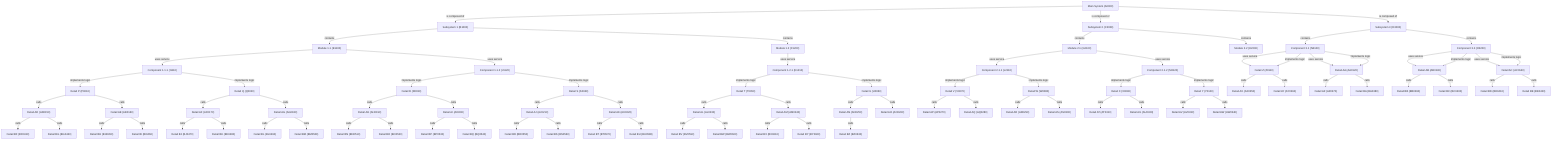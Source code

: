 graph TD
    A["Main System (A0000)"]
    B["Subsystem 1 (B1000)"]
    C["Subsystem 2 (C2000)"]
    D["Subsystem 3 (D3000)"]
    E["Module 1.1 (E1100)"]
    F["Module 1.2 (F1200)"]
    G["Module 2.1 (G2100)"]
    H["Module 2.2 (H2200)"]
    I["Component 1.1.1 (I1110)"]
    J["Component 1.1.2 (J1120)"]
    K["Component 1.2.1 (K1210)"]
    L["Component 2.1.1 (L2110)"]
    M["Component 2.1.2 (M2120)"]
    N["Component 3.1 (N3100)"]
    O["Component 3.2 (O3200)"]
    P["Detail P (P0010)"]
    Q["Detail Q (Q0020)"]
    R["Detail R (R0030)"]
    S["Detail S (S0040)"]
    T["Detail T (T0050)"]
    U["Detail U (U0060)"]
    V["Detail V (V0070)"]
    W["Detail W (W0080)"]
    X["Detail X (X0090)"]
    Y["Detail Y (Y0100)"]
    Z["Detail Z (Z0110)"]
    AA["Detail AA (AA0120)"]
    AB["Detail AB (AB0130)"]
    AC["Detail AC (AC0140)"]
    AD["Detail AD (AD0150)"]
    AE["Detail AE (AE0160)"]
    AF["Detail AF (AF0170)"]
    AG["Detail AG (AG0180)"]
    AH["Detail AH (AH0190)"]
    AI["Detail AI (AI0200)"]
    AJ["Detail AJ (AJ0210)"]
    AK["Detail AK (AK0220)"]
    AL["Detail AL (AL0230)"]
    AM["Detail AM (AM0240)"]
    AN["Detail AN (AN0250)"]
    AO["Detail AO (AO0260)"]
    AP["Detail AP (AP0270)"]
    AQ["Detail AQ (AQ0280)"]
    AR["Detail AR (AR0290)"]
    AS["Detail AS (AS0300)"]
    AT["Detail AT (AT0310)"]
    AU["Detail AU (AU0320)"]
    AV["Detail AV (AV0330)"]
    AW["Detail AW (AW0340)"]
    AX["Detail AX (AX0350)"]
    AY["Detail AY (AY0360)"]
    AZ["Detail AZ (AZ0370)"]
    BA["Detail BA (BA0380)"]
    BB["Detail BB (BB0390)"]
    BC["Detail BC (BC0400)"]
    BD["Detail BD (BD0410)"]
    BE["Detail BE (BE0420)"]
    BF["Detail BF (BF0430)"]
    BG["Detail BG (BG0440)"]
    BH["Detail BH (BH0450)"]
    BI["Detail BI (BI0460)"]
    BJ["Detail BJ (BJ0470)"]
    BK["Detail BK (BK0480)"]
    BL["Detail BL (BL0490)"]
    BM["Detail BM (BM0500)"]
    BN["Detail BN (BN0510)"]
    BO["Detail BO (BO0520)"]
    BP["Detail BP (BP0530)"]
    BQ["Detail BQ (BQ0540)"]
    BR["Detail BR (BR0550)"]
    BS["Detail BS (BS0560)"]
    BT["Detail BT (BT0570)"]
    BU["Detail BU (BU0580)"]
    BV["Detail BV (BV0590)"]
    BW["Detail BW (BW0600)"]
    BX["Detail BX (BX0610)"]
    BY["Detail BY (BY0620)"]
    BZ["Detail BZ (BZ0630)"]

    %% Level 1: System -> Subsystem
    A -->|"is composed of"| B
    A -->|"is composed of"| C
    A -->|"is composed of"| D

    %% Level 2: Subsystem -> Module
    B -->|"contains"| E
    B -->|"contains"| F
    C -->|"contains"| G
    C -->|"contains"| H
    D -->|"contains"| N
    D -->|"contains"| O

    %% Level 3: Module -> Component
    E -->|"uses service"| I
    E -->|"uses service"| J
    F -->|"uses service"| K
    G -->|"uses service"| L
    G -->|"uses service"| M
    N -->|"uses service"| Z
    N -->|"uses service"| AA
    O -->|"uses service"| AB
    O -->|"uses service"| AC

    %% Level 4: Component -> Detail
    I -->|"implements logic"| P
    I -->|"implements logic"| Q
    J -->|"implements logic"| R
    J -->|"implements logic"| S
    K -->|"implements logic"| T
    K -->|"implements logic"| U
    L -->|"implements logic"| V
    L -->|"implements logic"| W
    M -->|"implements logic"| X
    M -->|"implements logic"| Y
    N -->|"implements logic"| Z
    N -->|"implements logic"| AA
    O -->|"implements logic"| AB
    O -->|"implements logic"| AC

    %% Level 5: Detail -> Further Detail (Uniform Labeling)
    P -->|"calls"| AD
    P -->|"calls"| AE
    Q -->|"calls"| AF
    Q -->|"calls"| AG
    R -->|"calls"| AH
    R -->|"calls"| AI
    S -->|"calls"| AJ
    S -->|"calls"| AK
    T -->|"calls"| AL
    T -->|"calls"| AM
    U -->|"calls"| AN
    U -->|"calls"| AO
    V -->|"calls"| AP
    V -->|"calls"| AQ
    W -->|"calls"| AR
    W -->|"calls"| AS
    X -->|"calls"| AT
    X -->|"calls"| AU
    Y -->|"calls"| AV
    Y -->|"calls"| AW
    Z -->|"calls"| AX
    Z -->|"calls"| AY
    AA -->|"calls"| AZ
    AA -->|"calls"| BA
    AB -->|"calls"| BB
    AB -->|"calls"| BC
    AC -->|"calls"| BD
    AC -->|"calls"| BE
    AD -->|"calls"| BF
    AD -->|"calls"| BG
    AE -->|"calls"| BH
    AE -->|"calls"| BI
    AF -->|"calls"| BJ
    AF -->|"calls"| BK
    AG -->|"calls"| BL
    AG -->|"calls"| BM
    AH -->|"calls"| BN
    AH -->|"calls"| BO
    AI -->|"calls"| BP
    AI -->|"calls"| BQ
    AJ -->|"calls"| BR
    AJ -->|"calls"| BS
    AK -->|"calls"| BT
    AK -->|"calls"| BU
    AL -->|"calls"| BV
    AL -->|"calls"| BW
    AM -->|"calls"| BX
    AM -->|"calls"| BY
    AN -->|"calls"| BZ